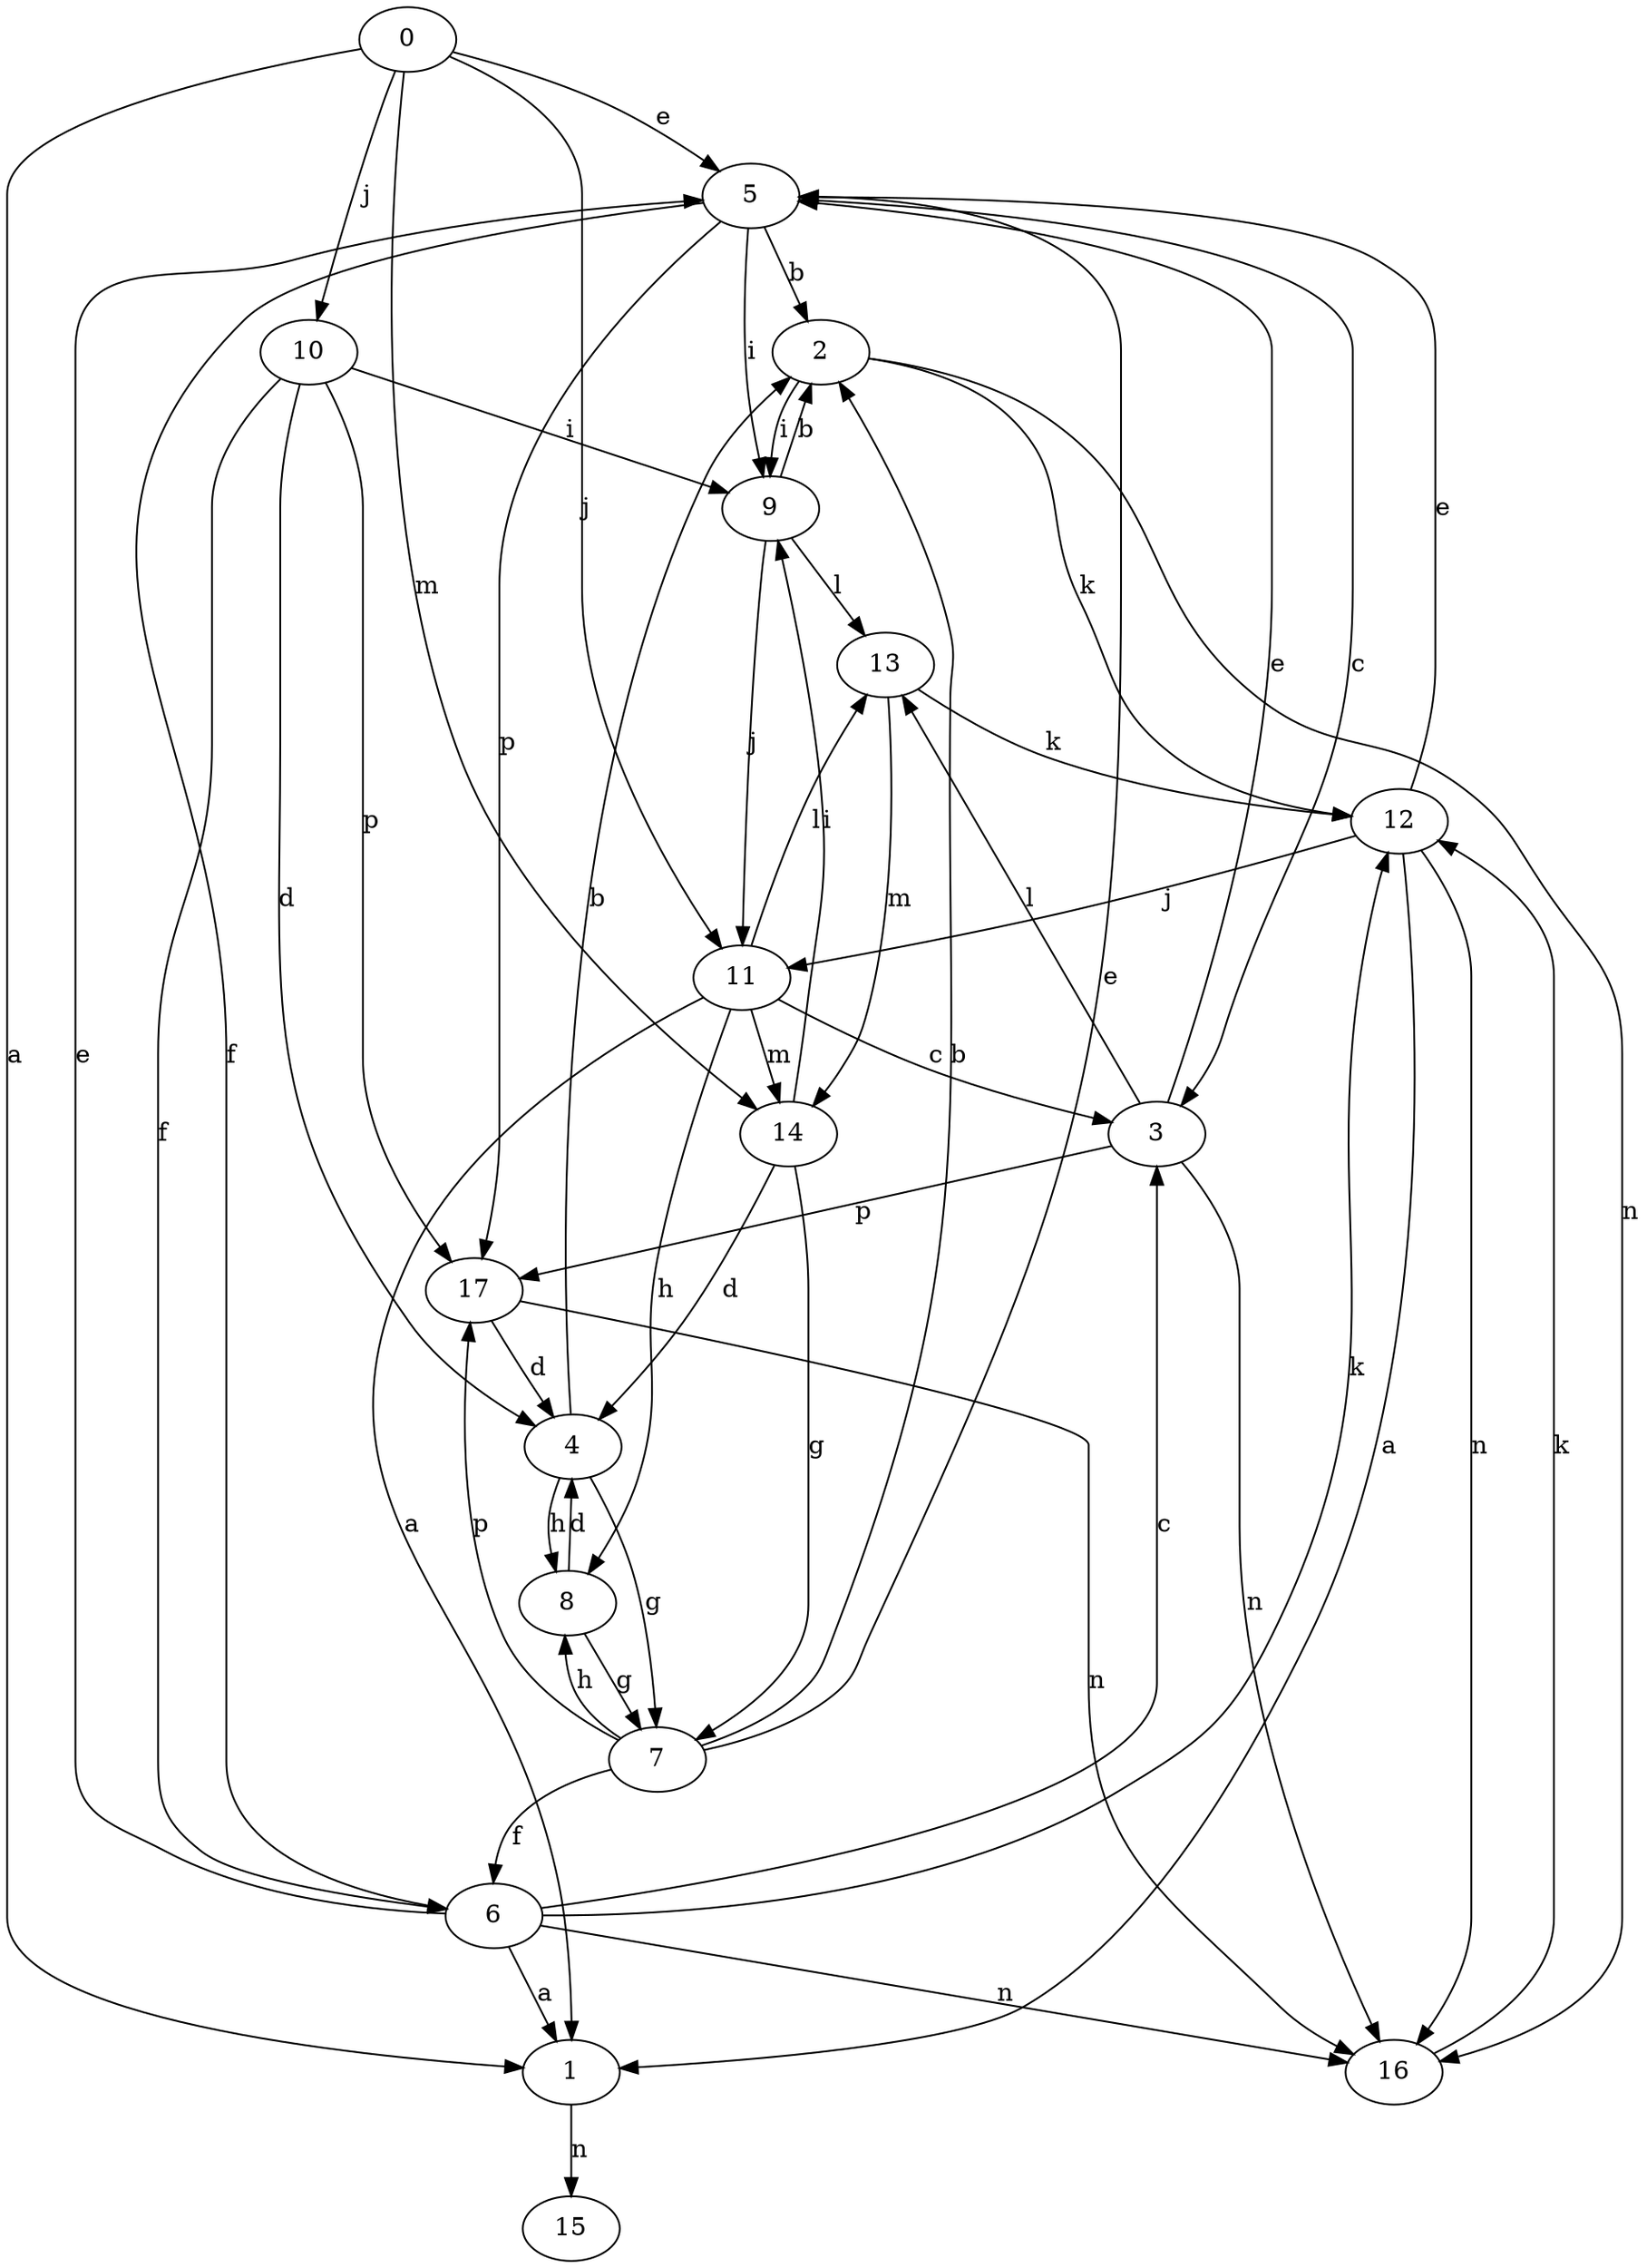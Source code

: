 strict digraph  {
0;
1;
2;
3;
4;
5;
6;
7;
8;
9;
10;
11;
12;
13;
14;
15;
16;
17;
0 -> 1  [label=a];
0 -> 5  [label=e];
0 -> 10  [label=j];
0 -> 11  [label=j];
0 -> 14  [label=m];
1 -> 15  [label=n];
2 -> 9  [label=i];
2 -> 12  [label=k];
2 -> 16  [label=n];
3 -> 5  [label=e];
3 -> 13  [label=l];
3 -> 16  [label=n];
3 -> 17  [label=p];
4 -> 2  [label=b];
4 -> 7  [label=g];
4 -> 8  [label=h];
5 -> 2  [label=b];
5 -> 3  [label=c];
5 -> 6  [label=f];
5 -> 9  [label=i];
5 -> 17  [label=p];
6 -> 1  [label=a];
6 -> 3  [label=c];
6 -> 5  [label=e];
6 -> 12  [label=k];
6 -> 16  [label=n];
7 -> 2  [label=b];
7 -> 5  [label=e];
7 -> 6  [label=f];
7 -> 8  [label=h];
7 -> 17  [label=p];
8 -> 4  [label=d];
8 -> 7  [label=g];
9 -> 2  [label=b];
9 -> 11  [label=j];
9 -> 13  [label=l];
10 -> 4  [label=d];
10 -> 6  [label=f];
10 -> 9  [label=i];
10 -> 17  [label=p];
11 -> 1  [label=a];
11 -> 3  [label=c];
11 -> 8  [label=h];
11 -> 13  [label=l];
11 -> 14  [label=m];
12 -> 1  [label=a];
12 -> 5  [label=e];
12 -> 11  [label=j];
12 -> 16  [label=n];
13 -> 12  [label=k];
13 -> 14  [label=m];
14 -> 4  [label=d];
14 -> 7  [label=g];
14 -> 9  [label=i];
16 -> 12  [label=k];
17 -> 4  [label=d];
17 -> 16  [label=n];
}
